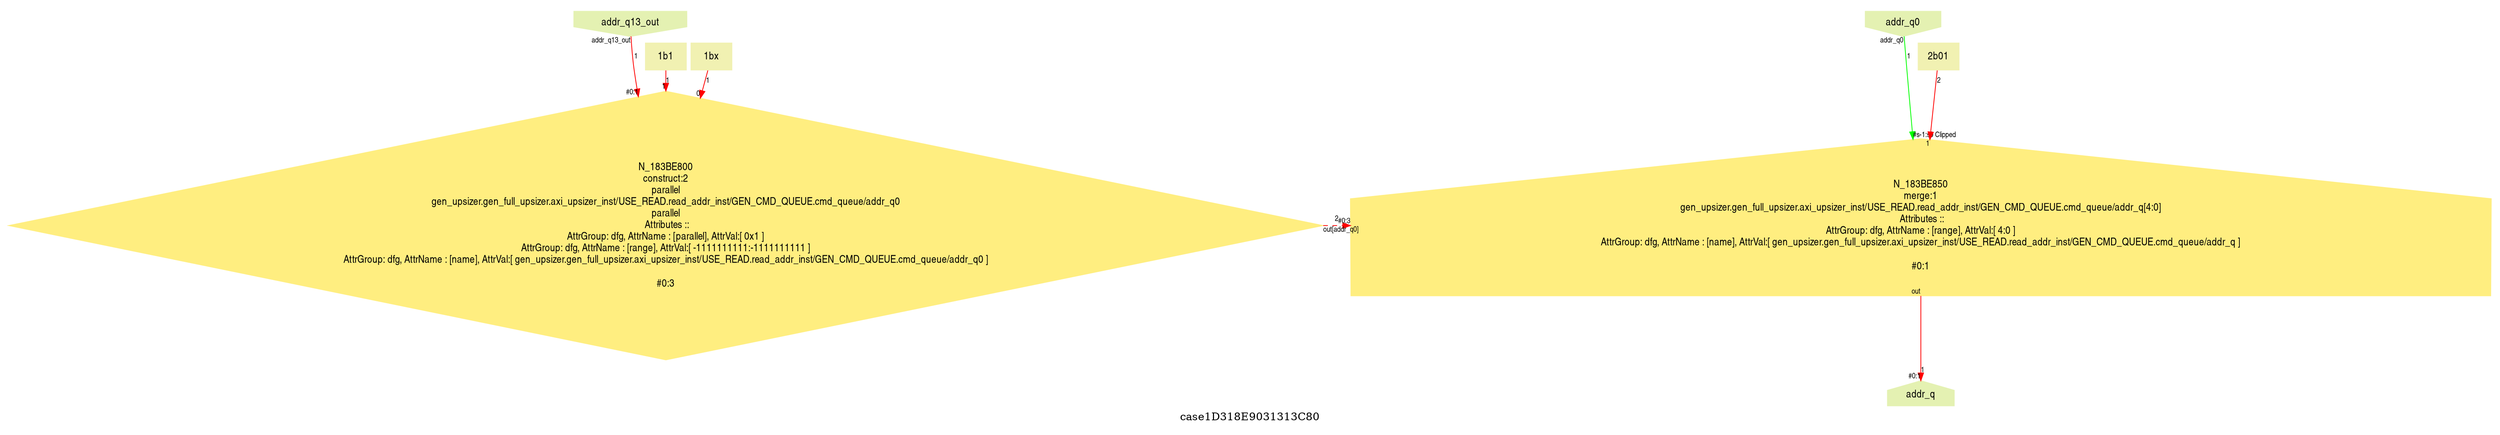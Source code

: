 digraph case1D318E9031313C80 {
graph [label="case1D318E9031313C80", margin="0.1,0.1", size="100,100", ranksep=0.1, splines=true];
node [style=filled, color="#ffee80", fontname=helveticanarrow];
edge [color="#ff0000", fontsize=10, fontname=helveticanarrow];
{ rank = source;case1D318E9031313C80_addr_q13_out [label="addr_q13_out", shape=invhouse, color="#e4f1b2"];
case1D318E9031313C80_addr_q0 [label="addr_q0", shape=invhouse, color="#e4f1b2"];
}
{ rank = sink;case1D318E9031313C80_addr_q [label="addr_q", shape=house, color="#e4f1b2"];
}
{ rank = same;N_183BE800 [label="N_183BE800\nconstruct:2\nparallel\ngen_upsizer.gen_full_upsizer.axi_upsizer_inst/USE_READ.read_addr_inst/GEN_CMD_QUEUE.cmd_queue/addr_q0\nparallel\n Attributes ::\nAttrGroup: dfg, AttrName : [parallel], AttrVal:[ 0x1 ]\nAttrGroup: dfg, AttrName : [range], AttrVal:[ -1111111111:-1111111111 ]\nAttrGroup: dfg, AttrName : [name], AttrVal:[ gen_upsizer.gen_full_upsizer.axi_upsizer_inst/USE_READ.read_addr_inst/GEN_CMD_QUEUE.cmd_queue/addr_q0 ]\n\n#0:3\n", shape=diamond, color="#ffee80"];
N_183BE850 [label="N_183BE850\nmerge:1\ngen_upsizer.gen_full_upsizer.axi_upsizer_inst/USE_READ.read_addr_inst/GEN_CMD_QUEUE.cmd_queue/addr_q[4:0]\n Attributes ::\nAttrGroup: dfg, AttrName : [range], AttrVal:[ 4:0 ]\nAttrGroup: dfg, AttrName : [name], AttrVal:[ gen_upsizer.gen_full_upsizer.axi_upsizer_inst/USE_READ.read_addr_inst/GEN_CMD_QUEUE.cmd_queue/addr_q ]\n\n#0:1\n", shape=house, color="#ffee80"];
}
N_183BE850_P_1C2082B0 [label="2b01", color="#f1f1b2", shape=plaintext];
N_183BE850_P_1C2082B0 -> N_183BE850 [label="2", headlabel=<1>, headlabel=<1>];
N_183BE800_P_1C208580 [label="1b1", color="#f1f1b2", shape=plaintext];
N_183BE800_P_1C208580 -> N_183BE800 [label="1", headlabel=<1>, headlabel=<1>];
N_183BE800_P_1C208610 [label="1bx", color="#f1f1b2", shape=plaintext];
N_183BE800_P_1C208610 -> N_183BE800 [label="1", headlabel=<0>, headlabel=<0>];
N_183BE800 -> N_183BE850 [label="2", style=dashed, constraint=false, taillabel=<out[addr_q0]>, headlabel=<sel>, headlabel=<#0:3>];
case1D318E9031313C80_addr_q13_out -> N_183BE800 [label="1", taillabel=<addr_q13_out>, headlabel=<in>, headlabel=<#0:1>];
case1D318E9031313C80_addr_q0 -> N_183BE850 [label="1", color="#00ff00", taillabel=<addr_q0>, headlabel=<0>, headlabel=<#s-1:s0 Clipped>];
N_183BE850 -> case1D318E9031313C80_addr_q [label="1", taillabel=<out>, headlabel=<addr_q>, headlabel=<#0:1>];
}
